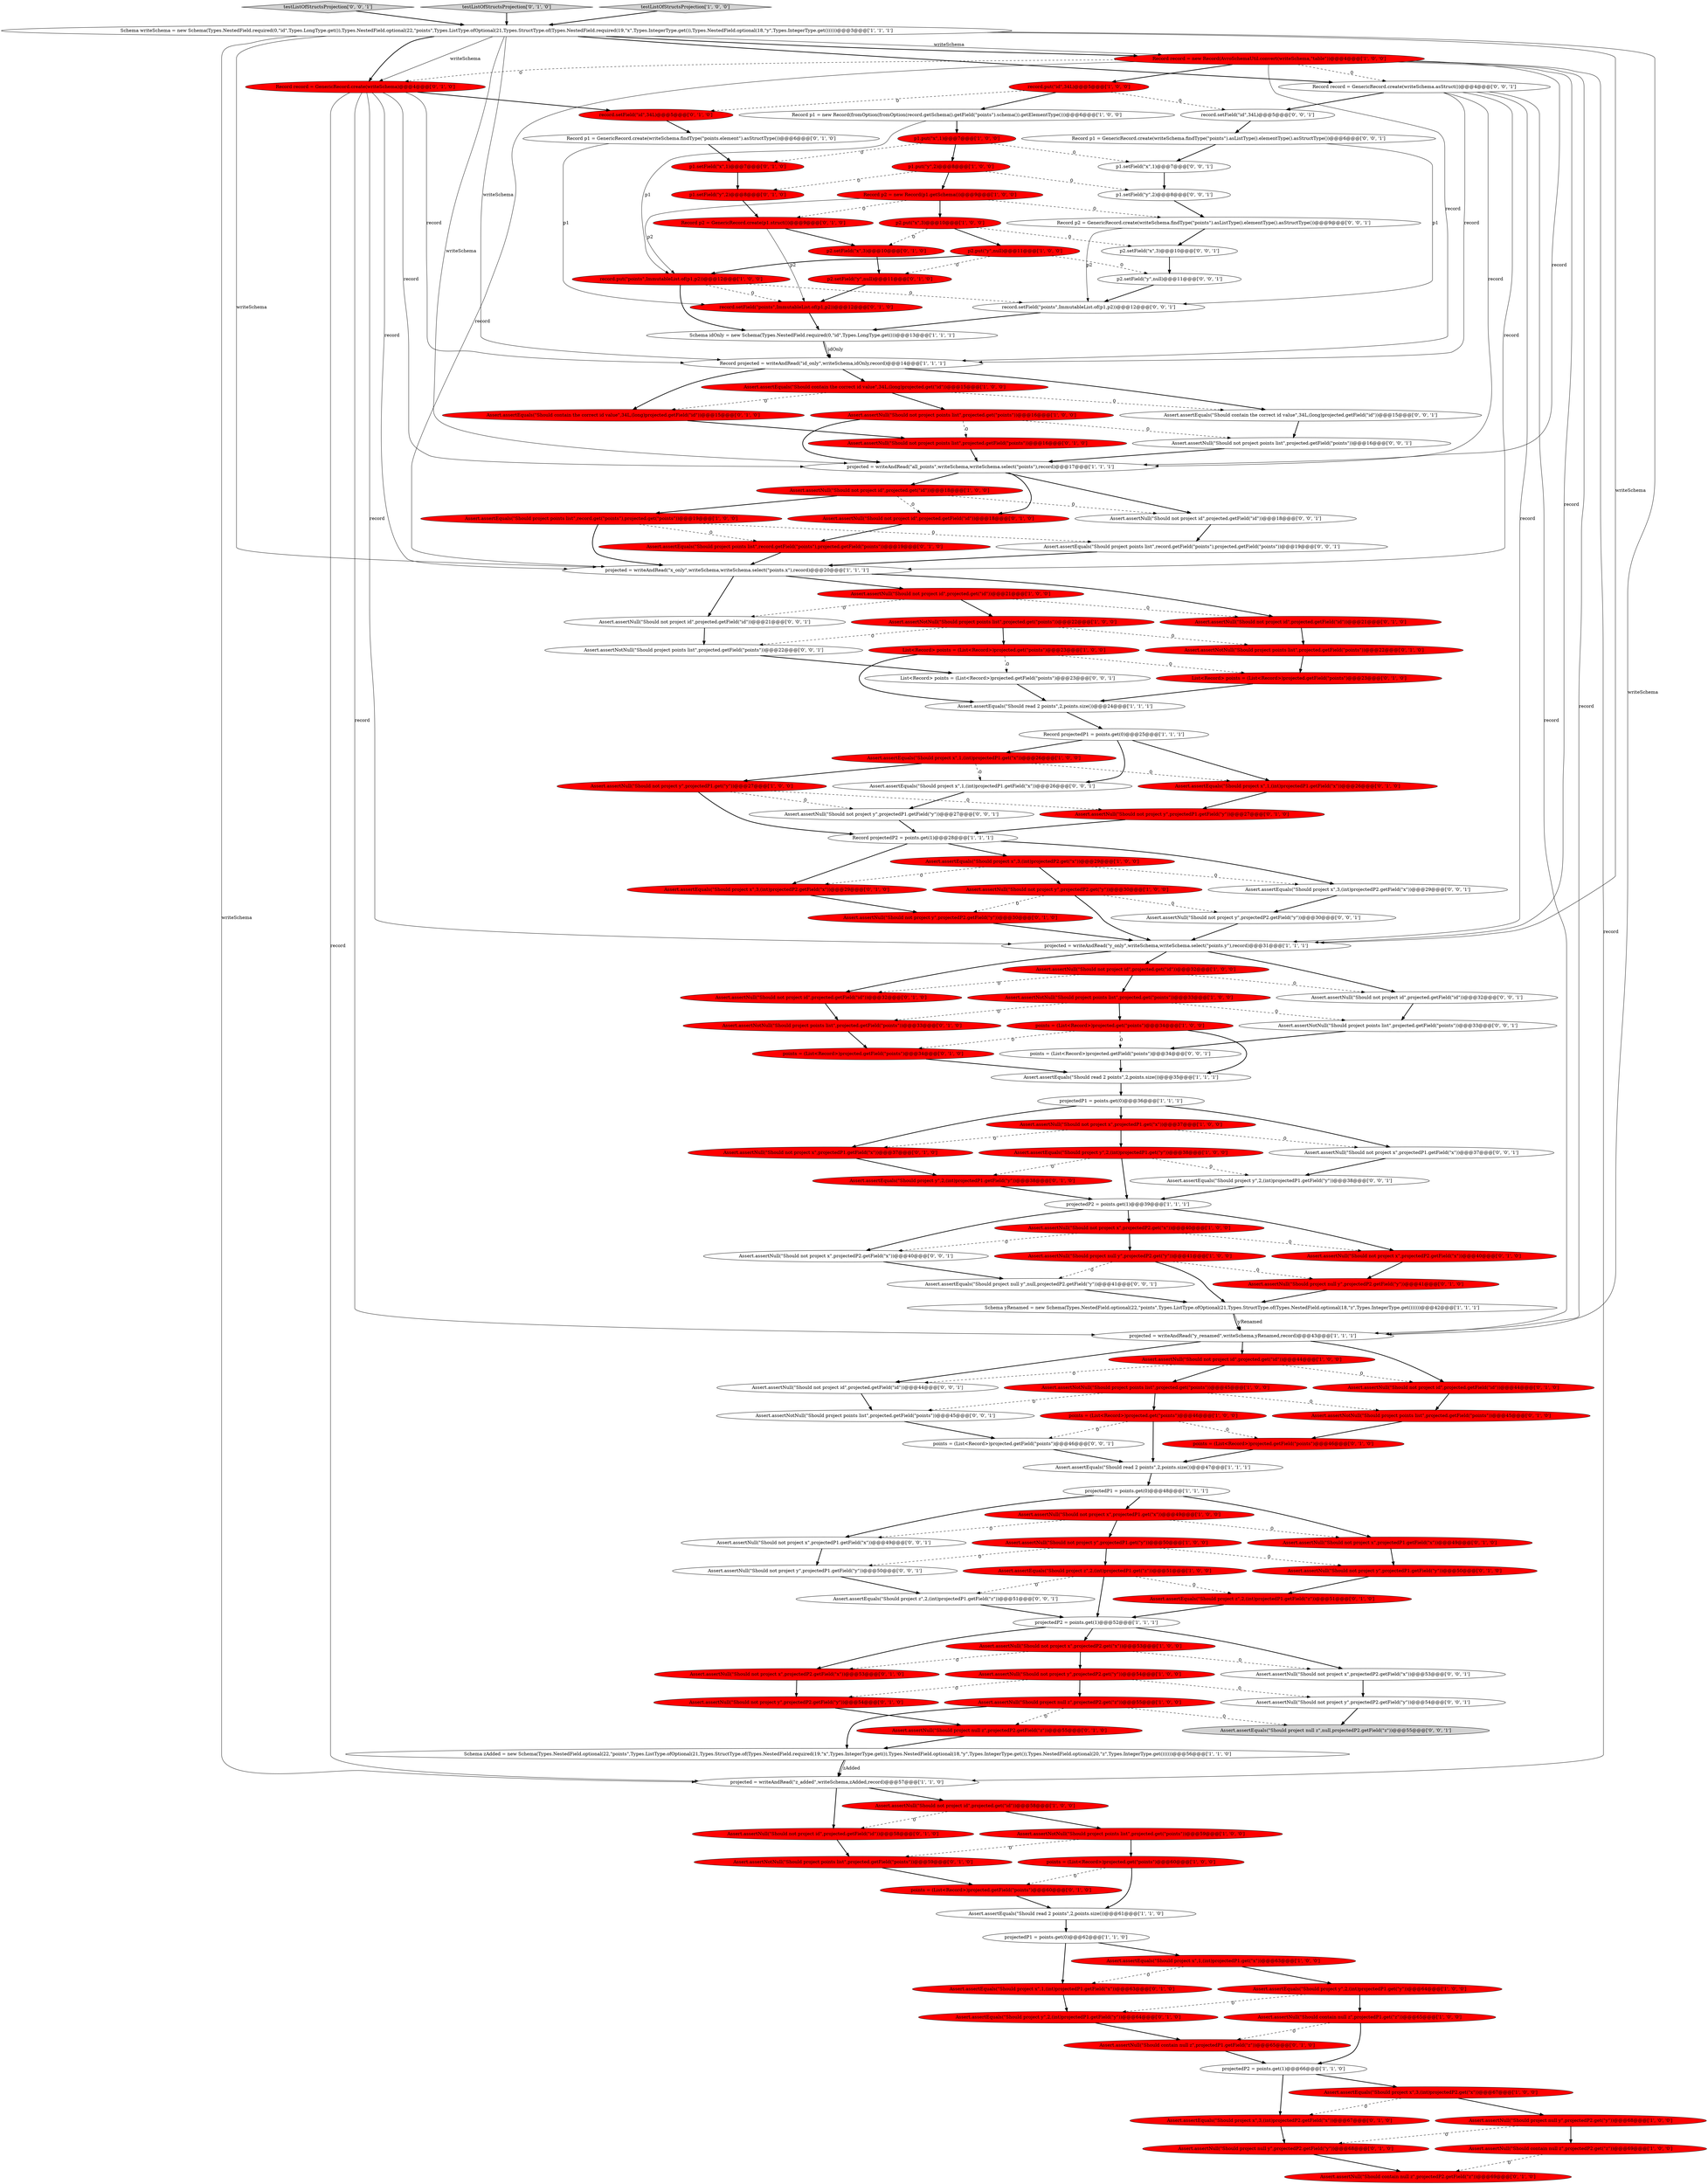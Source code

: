 digraph {
89 [style = filled, label = "Assert.assertEquals(\"Should project x\",1,(int)projectedP1.getField(\"x\"))@@@63@@@['0', '1', '0']", fillcolor = red, shape = ellipse image = "AAA1AAABBB2BBB"];
94 [style = filled, label = "Assert.assertNotNull(\"Should project points list\",projected.getField(\"points\"))@@@45@@@['0', '1', '0']", fillcolor = red, shape = ellipse image = "AAA1AAABBB2BBB"];
135 [style = filled, label = "Assert.assertNull(\"Should not project id\",projected.getField(\"id\"))@@@32@@@['0', '0', '1']", fillcolor = white, shape = ellipse image = "AAA0AAABBB3BBB"];
76 [style = filled, label = "Assert.assertNull(\"Should not project id\",projected.getField(\"id\"))@@@58@@@['0', '1', '0']", fillcolor = red, shape = ellipse image = "AAA1AAABBB2BBB"];
32 [style = filled, label = "projectedP2 = points.get(1)@@@66@@@['1', '1', '0']", fillcolor = white, shape = ellipse image = "AAA0AAABBB1BBB"];
40 [style = filled, label = "projectedP1 = points.get(0)@@@48@@@['1', '1', '1']", fillcolor = white, shape = ellipse image = "AAA0AAABBB1BBB"];
37 [style = filled, label = "Schema yRenamed = new Schema(Types.NestedField.optional(22,\"points\",Types.ListType.ofOptional(21,Types.StructType.of(Types.NestedField.optional(18,\"z\",Types.IntegerType.get())))))@@@42@@@['1', '1', '1']", fillcolor = white, shape = ellipse image = "AAA0AAABBB1BBB"];
93 [style = filled, label = "points = (List<Record>)projected.getField(\"points\")@@@34@@@['0', '1', '0']", fillcolor = red, shape = ellipse image = "AAA1AAABBB2BBB"];
39 [style = filled, label = "Assert.assertNotNull(\"Should project points list\",projected.get(\"points\"))@@@22@@@['1', '0', '0']", fillcolor = red, shape = ellipse image = "AAA1AAABBB1BBB"];
150 [style = filled, label = "Assert.assertNull(\"Should not project y\",projectedP1.getField(\"y\"))@@@27@@@['0', '0', '1']", fillcolor = white, shape = ellipse image = "AAA0AAABBB3BBB"];
121 [style = filled, label = "Assert.assertNotNull(\"Should project points list\",projected.getField(\"points\"))@@@33@@@['0', '0', '1']", fillcolor = white, shape = ellipse image = "AAA0AAABBB3BBB"];
108 [style = filled, label = "Assert.assertNotNull(\"Should project points list\",projected.getField(\"points\"))@@@33@@@['0', '1', '0']", fillcolor = red, shape = ellipse image = "AAA1AAABBB2BBB"];
130 [style = filled, label = "p2.setField(\"x\",3)@@@10@@@['0', '0', '1']", fillcolor = white, shape = ellipse image = "AAA0AAABBB3BBB"];
4 [style = filled, label = "Assert.assertNull(\"Should not project id\",projected.get(\"id\"))@@@58@@@['1', '0', '0']", fillcolor = red, shape = ellipse image = "AAA1AAABBB1BBB"];
41 [style = filled, label = "projected = writeAndRead(\"x_only\",writeSchema,writeSchema.select(\"points.x\"),record)@@@20@@@['1', '1', '1']", fillcolor = white, shape = ellipse image = "AAA0AAABBB1BBB"];
57 [style = filled, label = "projectedP2 = points.get(1)@@@52@@@['1', '1', '1']", fillcolor = white, shape = ellipse image = "AAA0AAABBB1BBB"];
31 [style = filled, label = "p1.put(\"y\",2)@@@8@@@['1', '0', '0']", fillcolor = red, shape = ellipse image = "AAA1AAABBB1BBB"];
101 [style = filled, label = "Assert.assertNull(\"Should not project points list\",projected.getField(\"points\"))@@@16@@@['0', '1', '0']", fillcolor = red, shape = ellipse image = "AAA1AAABBB2BBB"];
122 [style = filled, label = "points = (List<Record>)projected.getField(\"points\")@@@34@@@['0', '0', '1']", fillcolor = white, shape = ellipse image = "AAA0AAABBB3BBB"];
60 [style = filled, label = "projectedP1 = points.get(0)@@@62@@@['1', '1', '0']", fillcolor = white, shape = ellipse image = "AAA0AAABBB1BBB"];
99 [style = filled, label = "Assert.assertNull(\"Should project null z\",projectedP2.getField(\"z\"))@@@55@@@['0', '1', '0']", fillcolor = red, shape = ellipse image = "AAA1AAABBB2BBB"];
106 [style = filled, label = "Assert.assertNull(\"Should not project y\",projectedP2.getField(\"y\"))@@@30@@@['0', '1', '0']", fillcolor = red, shape = ellipse image = "AAA1AAABBB2BBB"];
120 [style = filled, label = "Assert.assertEquals(\"Should contain the correct id value\",34L,(long)projected.getField(\"id\"))@@@15@@@['0', '0', '1']", fillcolor = white, shape = ellipse image = "AAA0AAABBB3BBB"];
110 [style = filled, label = "Assert.assertEquals(\"Should project z\",2,(int)projectedP1.getField(\"z\"))@@@51@@@['0', '1', '0']", fillcolor = red, shape = ellipse image = "AAA1AAABBB2BBB"];
87 [style = filled, label = "Record p2 = GenericRecord.create(p1.struct())@@@9@@@['0', '1', '0']", fillcolor = red, shape = ellipse image = "AAA1AAABBB2BBB"];
14 [style = filled, label = "Assert.assertEquals(\"Should project x\",1,(int)projectedP1.get(\"x\"))@@@63@@@['1', '0', '0']", fillcolor = red, shape = ellipse image = "AAA1AAABBB1BBB"];
143 [style = filled, label = "record.setField(\"points\",ImmutableList.of(p1,p2))@@@12@@@['0', '0', '1']", fillcolor = white, shape = ellipse image = "AAA0AAABBB3BBB"];
142 [style = filled, label = "Assert.assertEquals(\"Should project y\",2,(int)projectedP1.getField(\"y\"))@@@38@@@['0', '0', '1']", fillcolor = white, shape = ellipse image = "AAA0AAABBB3BBB"];
88 [style = filled, label = "Record p1 = GenericRecord.create(writeSchema.findType(\"points.element\").asStructType())@@@6@@@['0', '1', '0']", fillcolor = white, shape = ellipse image = "AAA0AAABBB2BBB"];
56 [style = filled, label = "Assert.assertNull(\"Should not project x\",projectedP2.get(\"x\"))@@@40@@@['1', '0', '0']", fillcolor = red, shape = ellipse image = "AAA1AAABBB1BBB"];
112 [style = filled, label = "record.setField(\"points\",ImmutableList.of(p1,p2))@@@12@@@['0', '1', '0']", fillcolor = red, shape = ellipse image = "AAA1AAABBB2BBB"];
113 [style = filled, label = "Assert.assertEquals(\"Should project x\",3,(int)projectedP2.getField(\"x\"))@@@29@@@['0', '1', '0']", fillcolor = red, shape = ellipse image = "AAA1AAABBB2BBB"];
34 [style = filled, label = "Assert.assertNull(\"Should not project x\",projectedP1.get(\"x\"))@@@49@@@['1', '0', '0']", fillcolor = red, shape = ellipse image = "AAA1AAABBB1BBB"];
8 [style = filled, label = "projected = writeAndRead(\"y_renamed\",writeSchema,yRenamed,record)@@@43@@@['1', '1', '1']", fillcolor = white, shape = ellipse image = "AAA0AAABBB1BBB"];
131 [style = filled, label = "record.setField(\"id\",34L)@@@5@@@['0', '0', '1']", fillcolor = white, shape = ellipse image = "AAA0AAABBB3BBB"];
44 [style = filled, label = "Assert.assertEquals(\"Should project points list\",record.get(\"points\"),projected.get(\"points\"))@@@19@@@['1', '0', '0']", fillcolor = red, shape = ellipse image = "AAA1AAABBB1BBB"];
105 [style = filled, label = "Assert.assertEquals(\"Should contain the correct id value\",34L,(long)projected.getField(\"id\"))@@@15@@@['0', '1', '0']", fillcolor = red, shape = ellipse image = "AAA1AAABBB2BBB"];
30 [style = filled, label = "projectedP2 = points.get(1)@@@39@@@['1', '1', '1']", fillcolor = white, shape = ellipse image = "AAA0AAABBB1BBB"];
35 [style = filled, label = "Assert.assertNull(\"Should not project x\",projectedP1.get(\"x\"))@@@37@@@['1', '0', '0']", fillcolor = red, shape = ellipse image = "AAA1AAABBB1BBB"];
13 [style = filled, label = "Assert.assertNull(\"Should not project id\",projected.get(\"id\"))@@@21@@@['1', '0', '0']", fillcolor = red, shape = ellipse image = "AAA1AAABBB1BBB"];
85 [style = filled, label = "Assert.assertEquals(\"Should project x\",1,(int)projectedP1.getField(\"x\"))@@@26@@@['0', '1', '0']", fillcolor = red, shape = ellipse image = "AAA1AAABBB2BBB"];
74 [style = filled, label = "Record record = GenericRecord.create(writeSchema)@@@4@@@['0', '1', '0']", fillcolor = red, shape = ellipse image = "AAA1AAABBB2BBB"];
65 [style = filled, label = "Assert.assertEquals(\"Should project x\",3,(int)projectedP2.get(\"x\"))@@@29@@@['1', '0', '0']", fillcolor = red, shape = ellipse image = "AAA1AAABBB1BBB"];
25 [style = filled, label = "Assert.assertNull(\"Should contain null z\",projectedP1.get(\"z\"))@@@65@@@['1', '0', '0']", fillcolor = red, shape = ellipse image = "AAA1AAABBB1BBB"];
54 [style = filled, label = "Assert.assertNotNull(\"Should project points list\",projected.get(\"points\"))@@@33@@@['1', '0', '0']", fillcolor = red, shape = ellipse image = "AAA1AAABBB1BBB"];
134 [style = filled, label = "testListOfStructsProjection['0', '0', '1']", fillcolor = lightgray, shape = diamond image = "AAA0AAABBB3BBB"];
77 [style = filled, label = "Assert.assertNotNull(\"Should project points list\",projected.getField(\"points\"))@@@22@@@['0', '1', '0']", fillcolor = red, shape = ellipse image = "AAA1AAABBB2BBB"];
42 [style = filled, label = "Assert.assertNull(\"Should not project id\",projected.get(\"id\"))@@@32@@@['1', '0', '0']", fillcolor = red, shape = ellipse image = "AAA1AAABBB1BBB"];
28 [style = filled, label = "Assert.assertEquals(\"Should read 2 points\",2,points.size())@@@61@@@['1', '1', '0']", fillcolor = white, shape = ellipse image = "AAA0AAABBB1BBB"];
55 [style = filled, label = "Assert.assertNull(\"Should contain null z\",projectedP2.get(\"z\"))@@@69@@@['1', '0', '0']", fillcolor = red, shape = ellipse image = "AAA1AAABBB1BBB"];
59 [style = filled, label = "Assert.assertEquals(\"Should project x\",1,(int)projectedP1.get(\"x\"))@@@26@@@['1', '0', '0']", fillcolor = red, shape = ellipse image = "AAA1AAABBB1BBB"];
21 [style = filled, label = "Record projectedP2 = points.get(1)@@@28@@@['1', '1', '1']", fillcolor = white, shape = ellipse image = "AAA0AAABBB1BBB"];
27 [style = filled, label = "points = (List<Record>)projected.get(\"points\")@@@60@@@['1', '0', '0']", fillcolor = red, shape = ellipse image = "AAA1AAABBB1BBB"];
33 [style = filled, label = "Schema writeSchema = new Schema(Types.NestedField.required(0,\"id\",Types.LongType.get()),Types.NestedField.optional(22,\"points\",Types.ListType.ofOptional(21,Types.StructType.of(Types.NestedField.required(19,\"x\",Types.IntegerType.get()),Types.NestedField.optional(18,\"y\",Types.IntegerType.get())))))@@@3@@@['1', '1', '1']", fillcolor = white, shape = ellipse image = "AAA0AAABBB1BBB"];
100 [style = filled, label = "Assert.assertNull(\"Should not project x\",projectedP2.getField(\"x\"))@@@40@@@['0', '1', '0']", fillcolor = red, shape = ellipse image = "AAA1AAABBB2BBB"];
133 [style = filled, label = "Assert.assertNull(\"Should not project y\",projectedP2.getField(\"y\"))@@@54@@@['0', '0', '1']", fillcolor = white, shape = ellipse image = "AAA0AAABBB3BBB"];
17 [style = filled, label = "record.put(\"id\",34L)@@@5@@@['1', '0', '0']", fillcolor = red, shape = ellipse image = "AAA1AAABBB1BBB"];
146 [style = filled, label = "Assert.assertNull(\"Should not project x\",projectedP1.getField(\"x\"))@@@37@@@['0', '0', '1']", fillcolor = white, shape = ellipse image = "AAA0AAABBB3BBB"];
148 [style = filled, label = "Assert.assertNull(\"Should not project x\",projectedP1.getField(\"x\"))@@@49@@@['0', '0', '1']", fillcolor = white, shape = ellipse image = "AAA0AAABBB3BBB"];
69 [style = filled, label = "Assert.assertNull(\"Should not project x\",projectedP1.getField(\"x\"))@@@37@@@['0', '1', '0']", fillcolor = red, shape = ellipse image = "AAA1AAABBB2BBB"];
117 [style = filled, label = "points = (List<Record>)projected.getField(\"points\")@@@46@@@['0', '0', '1']", fillcolor = white, shape = ellipse image = "AAA0AAABBB3BBB"];
63 [style = filled, label = "Assert.assertNull(\"Should not project x\",projectedP2.get(\"x\"))@@@53@@@['1', '0', '0']", fillcolor = red, shape = ellipse image = "AAA1AAABBB1BBB"];
36 [style = filled, label = "points = (List<Record>)projected.get(\"points\")@@@46@@@['1', '0', '0']", fillcolor = red, shape = ellipse image = "AAA1AAABBB1BBB"];
115 [style = filled, label = "Assert.assertNull(\"Should not project id\",projected.getField(\"id\"))@@@18@@@['0', '0', '1']", fillcolor = white, shape = ellipse image = "AAA0AAABBB3BBB"];
116 [style = filled, label = "Assert.assertNull(\"Should not project id\",projected.getField(\"id\"))@@@44@@@['0', '0', '1']", fillcolor = white, shape = ellipse image = "AAA0AAABBB3BBB"];
91 [style = filled, label = "Assert.assertNull(\"Should contain null z\",projectedP2.getField(\"z\"))@@@69@@@['0', '1', '0']", fillcolor = red, shape = ellipse image = "AAA1AAABBB2BBB"];
38 [style = filled, label = "Assert.assertEquals(\"Should contain the correct id value\",34L,(long)projected.get(\"id\"))@@@15@@@['1', '0', '0']", fillcolor = red, shape = ellipse image = "AAA1AAABBB1BBB"];
12 [style = filled, label = "List<Record> points = (List<Record>)projected.get(\"points\")@@@23@@@['1', '0', '0']", fillcolor = red, shape = ellipse image = "AAA1AAABBB1BBB"];
96 [style = filled, label = "Assert.assertNull(\"Should not project y\",projectedP1.getField(\"y\"))@@@27@@@['0', '1', '0']", fillcolor = red, shape = ellipse image = "AAA1AAABBB2BBB"];
124 [style = filled, label = "Record record = GenericRecord.create(writeSchema.asStruct())@@@4@@@['0', '0', '1']", fillcolor = white, shape = ellipse image = "AAA0AAABBB3BBB"];
79 [style = filled, label = "Assert.assertNull(\"Should project null y\",projectedP2.getField(\"y\"))@@@41@@@['0', '1', '0']", fillcolor = red, shape = ellipse image = "AAA1AAABBB2BBB"];
125 [style = filled, label = "Assert.assertEquals(\"Should project null z\",null,projectedP2.getField(\"z\"))@@@55@@@['0', '0', '1']", fillcolor = lightgray, shape = ellipse image = "AAA0AAABBB3BBB"];
107 [style = filled, label = "p2.setField(\"y\",null)@@@11@@@['0', '1', '0']", fillcolor = red, shape = ellipse image = "AAA1AAABBB2BBB"];
43 [style = filled, label = "Assert.assertNull(\"Should not project id\",projected.get(\"id\"))@@@44@@@['1', '0', '0']", fillcolor = red, shape = ellipse image = "AAA1AAABBB1BBB"];
64 [style = filled, label = "Record projectedP1 = points.get(0)@@@25@@@['1', '1', '1']", fillcolor = white, shape = ellipse image = "AAA0AAABBB1BBB"];
70 [style = filled, label = "Assert.assertNull(\"Should contain null z\",projectedP1.getField(\"z\"))@@@65@@@['0', '1', '0']", fillcolor = red, shape = ellipse image = "AAA1AAABBB2BBB"];
24 [style = filled, label = "Assert.assertNull(\"Should project null y\",projectedP2.get(\"y\"))@@@68@@@['1', '0', '0']", fillcolor = red, shape = ellipse image = "AAA1AAABBB1BBB"];
109 [style = filled, label = "testListOfStructsProjection['0', '1', '0']", fillcolor = lightgray, shape = diamond image = "AAA0AAABBB2BBB"];
144 [style = filled, label = "Assert.assertNotNull(\"Should project points list\",projected.getField(\"points\"))@@@45@@@['0', '0', '1']", fillcolor = white, shape = ellipse image = "AAA0AAABBB3BBB"];
51 [style = filled, label = "Schema zAdded = new Schema(Types.NestedField.optional(22,\"points\",Types.ListType.ofOptional(21,Types.StructType.of(Types.NestedField.required(19,\"x\",Types.IntegerType.get()),Types.NestedField.optional(18,\"y\",Types.IntegerType.get()),Types.NestedField.optional(20,\"z\",Types.IntegerType.get())))))@@@56@@@['1', '1', '0']", fillcolor = white, shape = ellipse image = "AAA0AAABBB1BBB"];
52 [style = filled, label = "projected = writeAndRead(\"y_only\",writeSchema,writeSchema.select(\"points.y\"),record)@@@31@@@['1', '1', '1']", fillcolor = white, shape = ellipse image = "AAA0AAABBB1BBB"];
62 [style = filled, label = "Assert.assertNull(\"Should project null z\",projectedP2.get(\"z\"))@@@55@@@['1', '0', '0']", fillcolor = red, shape = ellipse image = "AAA1AAABBB1BBB"];
82 [style = filled, label = "Assert.assertNull(\"Should project null y\",projectedP2.getField(\"y\"))@@@68@@@['0', '1', '0']", fillcolor = red, shape = ellipse image = "AAA1AAABBB2BBB"];
9 [style = filled, label = "p2.put(\"y\",null)@@@11@@@['1', '0', '0']", fillcolor = red, shape = ellipse image = "AAA1AAABBB1BBB"];
139 [style = filled, label = "p1.setField(\"y\",2)@@@8@@@['0', '0', '1']", fillcolor = white, shape = ellipse image = "AAA0AAABBB3BBB"];
20 [style = filled, label = "projected = writeAndRead(\"all_points\",writeSchema,writeSchema.select(\"points\"),record)@@@17@@@['1', '1', '1']", fillcolor = white, shape = ellipse image = "AAA0AAABBB1BBB"];
72 [style = filled, label = "Assert.assertEquals(\"Should project points list\",record.getField(\"points\"),projected.getField(\"points\"))@@@19@@@['0', '1', '0']", fillcolor = red, shape = ellipse image = "AAA1AAABBB2BBB"];
138 [style = filled, label = "p1.setField(\"x\",1)@@@7@@@['0', '0', '1']", fillcolor = white, shape = ellipse image = "AAA0AAABBB3BBB"];
10 [style = filled, label = "Assert.assertNull(\"Should project null y\",projectedP2.get(\"y\"))@@@41@@@['1', '0', '0']", fillcolor = red, shape = ellipse image = "AAA1AAABBB1BBB"];
80 [style = filled, label = "Assert.assertEquals(\"Should project x\",3,(int)projectedP2.getField(\"x\"))@@@67@@@['0', '1', '0']", fillcolor = red, shape = ellipse image = "AAA1AAABBB2BBB"];
132 [style = filled, label = "Assert.assertEquals(\"Should project x\",3,(int)projectedP2.getField(\"x\"))@@@29@@@['0', '0', '1']", fillcolor = white, shape = ellipse image = "AAA0AAABBB3BBB"];
61 [style = filled, label = "Assert.assertNull(\"Should not project id\",projected.get(\"id\"))@@@18@@@['1', '0', '0']", fillcolor = red, shape = ellipse image = "AAA1AAABBB1BBB"];
140 [style = filled, label = "Assert.assertNull(\"Should not project x\",projectedP2.getField(\"x\"))@@@40@@@['0', '0', '1']", fillcolor = white, shape = ellipse image = "AAA0AAABBB3BBB"];
81 [style = filled, label = "Assert.assertEquals(\"Should project y\",2,(int)projectedP1.getField(\"y\"))@@@38@@@['0', '1', '0']", fillcolor = red, shape = ellipse image = "AAA1AAABBB2BBB"];
47 [style = filled, label = "Assert.assertNull(\"Should not project points list\",projected.get(\"points\"))@@@16@@@['1', '0', '0']", fillcolor = red, shape = ellipse image = "AAA1AAABBB1BBB"];
46 [style = filled, label = "Record p1 = new Record(fromOption(fromOption(record.getSchema().getField(\"points\").schema()).getElementType()))@@@6@@@['1', '0', '0']", fillcolor = white, shape = ellipse image = "AAA0AAABBB1BBB"];
136 [style = filled, label = "Assert.assertNull(\"Should not project points list\",projected.getField(\"points\"))@@@16@@@['0', '0', '1']", fillcolor = white, shape = ellipse image = "AAA0AAABBB3BBB"];
128 [style = filled, label = "Assert.assertNull(\"Should not project y\",projectedP2.getField(\"y\"))@@@30@@@['0', '0', '1']", fillcolor = white, shape = ellipse image = "AAA0AAABBB3BBB"];
118 [style = filled, label = "Record p2 = GenericRecord.create(writeSchema.findType(\"points\").asListType().elementType().asStructType())@@@9@@@['0', '0', '1']", fillcolor = white, shape = ellipse image = "AAA0AAABBB3BBB"];
7 [style = filled, label = "Assert.assertNull(\"Should not project y\",projectedP2.get(\"y\"))@@@30@@@['1', '0', '0']", fillcolor = red, shape = ellipse image = "AAA1AAABBB1BBB"];
3 [style = filled, label = "Assert.assertEquals(\"Should read 2 points\",2,points.size())@@@35@@@['1', '1', '1']", fillcolor = white, shape = ellipse image = "AAA0AAABBB1BBB"];
102 [style = filled, label = "Assert.assertNull(\"Should not project id\",projected.getField(\"id\"))@@@44@@@['0', '1', '0']", fillcolor = red, shape = ellipse image = "AAA1AAABBB2BBB"];
114 [style = filled, label = "Assert.assertEquals(\"Should project null y\",null,projectedP2.getField(\"y\"))@@@41@@@['0', '0', '1']", fillcolor = white, shape = ellipse image = "AAA0AAABBB3BBB"];
111 [style = filled, label = "p1.setField(\"y\",2)@@@8@@@['0', '1', '0']", fillcolor = red, shape = ellipse image = "AAA1AAABBB2BBB"];
123 [style = filled, label = "Assert.assertNotNull(\"Should project points list\",projected.getField(\"points\"))@@@22@@@['0', '0', '1']", fillcolor = white, shape = ellipse image = "AAA0AAABBB3BBB"];
137 [style = filled, label = "Assert.assertEquals(\"Should project x\",1,(int)projectedP1.getField(\"x\"))@@@26@@@['0', '0', '1']", fillcolor = white, shape = ellipse image = "AAA0AAABBB3BBB"];
67 [style = filled, label = "p1.put(\"x\",1)@@@7@@@['1', '0', '0']", fillcolor = red, shape = ellipse image = "AAA1AAABBB1BBB"];
15 [style = filled, label = "Assert.assertNull(\"Should not project y\",projectedP2.get(\"y\"))@@@54@@@['1', '0', '0']", fillcolor = red, shape = ellipse image = "AAA1AAABBB1BBB"];
18 [style = filled, label = "Record projected = writeAndRead(\"id_only\",writeSchema,idOnly,record)@@@14@@@['1', '1', '1']", fillcolor = white, shape = ellipse image = "AAA0AAABBB1BBB"];
50 [style = filled, label = "record.put(\"points\",ImmutableList.of(p1,p2))@@@12@@@['1', '0', '0']", fillcolor = red, shape = ellipse image = "AAA1AAABBB1BBB"];
71 [style = filled, label = "Assert.assertNull(\"Should not project y\",projectedP1.getField(\"y\"))@@@50@@@['0', '1', '0']", fillcolor = red, shape = ellipse image = "AAA1AAABBB2BBB"];
149 [style = filled, label = "Assert.assertNull(\"Should not project x\",projectedP2.getField(\"x\"))@@@53@@@['0', '0', '1']", fillcolor = white, shape = ellipse image = "AAA0AAABBB3BBB"];
95 [style = filled, label = "p1.setField(\"x\",1)@@@7@@@['0', '1', '0']", fillcolor = red, shape = ellipse image = "AAA1AAABBB2BBB"];
141 [style = filled, label = "List<Record> points = (List<Record>)projected.getField(\"points\")@@@23@@@['0', '0', '1']", fillcolor = white, shape = ellipse image = "AAA0AAABBB3BBB"];
119 [style = filled, label = "Assert.assertNull(\"Should not project y\",projectedP1.getField(\"y\"))@@@50@@@['0', '0', '1']", fillcolor = white, shape = ellipse image = "AAA0AAABBB3BBB"];
11 [style = filled, label = "Assert.assertEquals(\"Should project x\",3,(int)projectedP2.get(\"x\"))@@@67@@@['1', '0', '0']", fillcolor = red, shape = ellipse image = "AAA1AAABBB1BBB"];
129 [style = filled, label = "Assert.assertEquals(\"Should project z\",2,(int)projectedP1.getField(\"z\"))@@@51@@@['0', '0', '1']", fillcolor = white, shape = ellipse image = "AAA0AAABBB3BBB"];
83 [style = filled, label = "Assert.assertNull(\"Should not project id\",projected.getField(\"id\"))@@@21@@@['0', '1', '0']", fillcolor = red, shape = ellipse image = "AAA1AAABBB2BBB"];
29 [style = filled, label = "Assert.assertEquals(\"Should read 2 points\",2,points.size())@@@47@@@['1', '1', '1']", fillcolor = white, shape = ellipse image = "AAA0AAABBB1BBB"];
5 [style = filled, label = "Schema idOnly = new Schema(Types.NestedField.required(0,\"id\",Types.LongType.get()))@@@13@@@['1', '1', '1']", fillcolor = white, shape = ellipse image = "AAA0AAABBB1BBB"];
48 [style = filled, label = "Assert.assertEquals(\"Should project y\",2,(int)projectedP1.get(\"y\"))@@@38@@@['1', '0', '0']", fillcolor = red, shape = ellipse image = "AAA1AAABBB1BBB"];
49 [style = filled, label = "p2.put(\"x\",3)@@@10@@@['1', '0', '0']", fillcolor = red, shape = ellipse image = "AAA1AAABBB1BBB"];
19 [style = filled, label = "Assert.assertEquals(\"Should project z\",2,(int)projectedP1.get(\"z\"))@@@51@@@['1', '0', '0']", fillcolor = red, shape = ellipse image = "AAA1AAABBB1BBB"];
16 [style = filled, label = "Assert.assertNotNull(\"Should project points list\",projected.get(\"points\"))@@@59@@@['1', '0', '0']", fillcolor = red, shape = ellipse image = "AAA1AAABBB1BBB"];
6 [style = filled, label = "Assert.assertEquals(\"Should read 2 points\",2,points.size())@@@24@@@['1', '1', '1']", fillcolor = white, shape = ellipse image = "AAA0AAABBB1BBB"];
0 [style = filled, label = "Assert.assertEquals(\"Should project y\",2,(int)projectedP1.get(\"y\"))@@@64@@@['1', '0', '0']", fillcolor = red, shape = ellipse image = "AAA1AAABBB1BBB"];
58 [style = filled, label = "projected = writeAndRead(\"z_added\",writeSchema,zAdded,record)@@@57@@@['1', '1', '0']", fillcolor = white, shape = ellipse image = "AAA0AAABBB1BBB"];
23 [style = filled, label = "Record record = new Record(AvroSchemaUtil.convert(writeSchema,\"table\"))@@@4@@@['1', '0', '0']", fillcolor = red, shape = ellipse image = "AAA1AAABBB1BBB"];
78 [style = filled, label = "Assert.assertNull(\"Should not project id\",projected.getField(\"id\"))@@@18@@@['0', '1', '0']", fillcolor = red, shape = ellipse image = "AAA1AAABBB2BBB"];
73 [style = filled, label = "points = (List<Record>)projected.getField(\"points\")@@@60@@@['0', '1', '0']", fillcolor = red, shape = ellipse image = "AAA1AAABBB2BBB"];
104 [style = filled, label = "Assert.assertNull(\"Should not project y\",projectedP2.getField(\"y\"))@@@54@@@['0', '1', '0']", fillcolor = red, shape = ellipse image = "AAA1AAABBB2BBB"];
53 [style = filled, label = "Record p2 = new Record(p1.getSchema())@@@9@@@['1', '0', '0']", fillcolor = red, shape = ellipse image = "AAA1AAABBB1BBB"];
68 [style = filled, label = "Assert.assertNull(\"Should not project id\",projected.getField(\"id\"))@@@32@@@['0', '1', '0']", fillcolor = red, shape = ellipse image = "AAA1AAABBB2BBB"];
145 [style = filled, label = "Record p1 = GenericRecord.create(writeSchema.findType(\"points\").asListType().elementType().asStructType())@@@6@@@['0', '0', '1']", fillcolor = white, shape = ellipse image = "AAA0AAABBB3BBB"];
1 [style = filled, label = "points = (List<Record>)projected.get(\"points\")@@@34@@@['1', '0', '0']", fillcolor = red, shape = ellipse image = "AAA1AAABBB1BBB"];
45 [style = filled, label = "testListOfStructsProjection['1', '0', '0']", fillcolor = lightgray, shape = diamond image = "AAA0AAABBB1BBB"];
2 [style = filled, label = "Assert.assertNull(\"Should not project y\",projectedP1.get(\"y\"))@@@27@@@['1', '0', '0']", fillcolor = red, shape = ellipse image = "AAA1AAABBB1BBB"];
98 [style = filled, label = "Assert.assertNotNull(\"Should project points list\",projected.getField(\"points\"))@@@59@@@['0', '1', '0']", fillcolor = red, shape = ellipse image = "AAA1AAABBB2BBB"];
97 [style = filled, label = "Assert.assertNull(\"Should not project x\",projectedP1.getField(\"x\"))@@@49@@@['0', '1', '0']", fillcolor = red, shape = ellipse image = "AAA1AAABBB2BBB"];
66 [style = filled, label = "Assert.assertNotNull(\"Should project points list\",projected.get(\"points\"))@@@45@@@['1', '0', '0']", fillcolor = red, shape = ellipse image = "AAA1AAABBB1BBB"];
26 [style = filled, label = "Assert.assertNull(\"Should not project y\",projectedP1.get(\"y\"))@@@50@@@['1', '0', '0']", fillcolor = red, shape = ellipse image = "AAA1AAABBB1BBB"];
84 [style = filled, label = "Assert.assertEquals(\"Should project y\",2,(int)projectedP1.getField(\"y\"))@@@64@@@['0', '1', '0']", fillcolor = red, shape = ellipse image = "AAA1AAABBB2BBB"];
103 [style = filled, label = "record.setField(\"id\",34L)@@@5@@@['0', '1', '0']", fillcolor = red, shape = ellipse image = "AAA1AAABBB2BBB"];
147 [style = filled, label = "Assert.assertNull(\"Should not project id\",projected.getField(\"id\"))@@@21@@@['0', '0', '1']", fillcolor = white, shape = ellipse image = "AAA0AAABBB3BBB"];
126 [style = filled, label = "p2.setField(\"y\",null)@@@11@@@['0', '0', '1']", fillcolor = white, shape = ellipse image = "AAA0AAABBB3BBB"];
127 [style = filled, label = "Assert.assertEquals(\"Should project points list\",record.getField(\"points\"),projected.getField(\"points\"))@@@19@@@['0', '0', '1']", fillcolor = white, shape = ellipse image = "AAA0AAABBB3BBB"];
22 [style = filled, label = "projectedP1 = points.get(0)@@@36@@@['1', '1', '1']", fillcolor = white, shape = ellipse image = "AAA0AAABBB1BBB"];
92 [style = filled, label = "points = (List<Record>)projected.getField(\"points\")@@@46@@@['0', '1', '0']", fillcolor = red, shape = ellipse image = "AAA1AAABBB2BBB"];
86 [style = filled, label = "Assert.assertNull(\"Should not project x\",projectedP2.getField(\"x\"))@@@53@@@['0', '1', '0']", fillcolor = red, shape = ellipse image = "AAA1AAABBB2BBB"];
75 [style = filled, label = "List<Record> points = (List<Record>)projected.getField(\"points\")@@@23@@@['0', '1', '0']", fillcolor = red, shape = ellipse image = "AAA1AAABBB2BBB"];
90 [style = filled, label = "p2.setField(\"x\",3)@@@10@@@['0', '1', '0']", fillcolor = red, shape = ellipse image = "AAA1AAABBB2BBB"];
86->104 [style = bold, label=""];
9->50 [style = bold, label=""];
38->120 [style = dashed, label="0"];
35->48 [style = bold, label=""];
119->129 [style = bold, label=""];
63->15 [style = bold, label=""];
53->50 [style = solid, label="p2"];
34->148 [style = dashed, label="0"];
72->41 [style = bold, label=""];
67->31 [style = bold, label=""];
75->6 [style = bold, label=""];
33->74 [style = bold, label=""];
39->123 [style = dashed, label="0"];
36->29 [style = bold, label=""];
98->73 [style = bold, label=""];
20->115 [style = bold, label=""];
18->120 [style = bold, label=""];
27->28 [style = bold, label=""];
2->150 [style = dashed, label="0"];
88->112 [style = solid, label="p1"];
45->33 [style = bold, label=""];
51->58 [style = solid, label="zAdded"];
7->128 [style = dashed, label="0"];
74->18 [style = solid, label="record"];
87->112 [style = solid, label="p2"];
104->99 [style = bold, label=""];
27->73 [style = dashed, label="0"];
135->121 [style = bold, label=""];
23->124 [style = dashed, label="0"];
33->23 [style = solid, label="writeSchema"];
7->52 [style = bold, label=""];
74->103 [style = bold, label=""];
9->107 [style = dashed, label="0"];
93->3 [style = bold, label=""];
8->102 [style = bold, label=""];
52->68 [style = bold, label=""];
16->98 [style = dashed, label="0"];
17->103 [style = dashed, label="0"];
80->82 [style = bold, label=""];
128->52 [style = bold, label=""];
57->149 [style = bold, label=""];
65->7 [style = bold, label=""];
57->86 [style = bold, label=""];
57->63 [style = bold, label=""];
23->41 [style = solid, label="record"];
50->5 [style = bold, label=""];
6->64 [style = bold, label=""];
34->26 [style = bold, label=""];
0->25 [style = bold, label=""];
96->21 [style = bold, label=""];
109->33 [style = bold, label=""];
39->77 [style = dashed, label="0"];
31->139 [style = dashed, label="0"];
124->8 [style = solid, label="record"];
49->130 [style = dashed, label="0"];
41->83 [style = bold, label=""];
47->136 [style = dashed, label="0"];
88->95 [style = bold, label=""];
70->32 [style = bold, label=""];
84->70 [style = bold, label=""];
126->143 [style = bold, label=""];
66->36 [style = bold, label=""];
15->104 [style = dashed, label="0"];
12->141 [style = dashed, label="0"];
15->133 [style = dashed, label="0"];
23->17 [style = bold, label=""];
46->50 [style = solid, label="p1"];
37->8 [style = solid, label="yRenamed"];
97->71 [style = bold, label=""];
56->140 [style = dashed, label="0"];
32->11 [style = bold, label=""];
114->37 [style = bold, label=""];
23->8 [style = solid, label="record"];
74->52 [style = solid, label="record"];
41->13 [style = bold, label=""];
18->105 [style = bold, label=""];
148->119 [style = bold, label=""];
4->16 [style = bold, label=""];
124->20 [style = solid, label="record"];
52->135 [style = bold, label=""];
20->61 [style = bold, label=""];
82->91 [style = bold, label=""];
116->144 [style = bold, label=""];
18->38 [style = bold, label=""];
129->57 [style = bold, label=""];
61->78 [style = dashed, label="0"];
42->68 [style = dashed, label="0"];
4->76 [style = dashed, label="0"];
122->3 [style = bold, label=""];
21->113 [style = bold, label=""];
146->142 [style = bold, label=""];
0->84 [style = dashed, label="0"];
100->79 [style = bold, label=""];
117->29 [style = bold, label=""];
25->70 [style = dashed, label="0"];
24->82 [style = dashed, label="0"];
74->20 [style = solid, label="record"];
23->20 [style = solid, label="record"];
62->125 [style = dashed, label="0"];
24->55 [style = bold, label=""];
115->127 [style = bold, label=""];
26->119 [style = dashed, label="0"];
102->94 [style = bold, label=""];
77->75 [style = bold, label=""];
94->92 [style = bold, label=""];
61->115 [style = dashed, label="0"];
107->112 [style = bold, label=""];
23->52 [style = solid, label="record"];
40->34 [style = bold, label=""];
145->138 [style = bold, label=""];
33->41 [style = solid, label="writeSchema"];
51->58 [style = bold, label=""];
64->85 [style = bold, label=""];
9->126 [style = dashed, label="0"];
76->98 [style = bold, label=""];
64->137 [style = bold, label=""];
33->23 [style = bold, label=""];
56->10 [style = bold, label=""];
32->80 [style = bold, label=""];
41->147 [style = bold, label=""];
133->125 [style = bold, label=""];
52->42 [style = bold, label=""];
19->57 [style = bold, label=""];
8->116 [style = bold, label=""];
21->65 [style = bold, label=""];
43->66 [style = bold, label=""];
23->18 [style = solid, label="record"];
106->52 [style = bold, label=""];
2->21 [style = bold, label=""];
58->76 [style = bold, label=""];
83->77 [style = bold, label=""];
67->95 [style = dashed, label="0"];
65->113 [style = dashed, label="0"];
31->53 [style = bold, label=""];
95->111 [style = bold, label=""];
63->86 [style = dashed, label="0"];
55->91 [style = dashed, label="0"];
44->41 [style = bold, label=""];
39->12 [style = bold, label=""];
108->93 [style = bold, label=""];
35->69 [style = dashed, label="0"];
38->47 [style = bold, label=""];
10->79 [style = dashed, label="0"];
111->87 [style = bold, label=""];
23->74 [style = dashed, label="0"];
29->40 [style = bold, label=""];
101->20 [style = bold, label=""];
7->106 [style = dashed, label="0"];
50->143 [style = dashed, label="0"];
79->37 [style = bold, label=""];
112->5 [style = bold, label=""];
49->90 [style = dashed, label="0"];
145->143 [style = solid, label="p1"];
138->139 [style = bold, label=""];
143->5 [style = bold, label=""];
137->150 [style = bold, label=""];
38->105 [style = dashed, label="0"];
1->122 [style = dashed, label="0"];
113->106 [style = bold, label=""];
40->97 [style = bold, label=""];
85->96 [style = bold, label=""];
99->51 [style = bold, label=""];
66->144 [style = dashed, label="0"];
105->101 [style = bold, label=""];
17->46 [style = bold, label=""];
59->137 [style = dashed, label="0"];
33->8 [style = solid, label="writeSchema"];
124->52 [style = solid, label="record"];
62->51 [style = bold, label=""];
16->27 [style = bold, label=""];
60->89 [style = bold, label=""];
131->145 [style = bold, label=""];
69->81 [style = bold, label=""];
92->29 [style = bold, label=""];
33->20 [style = solid, label="writeSchema"];
1->3 [style = bold, label=""];
142->30 [style = bold, label=""];
87->90 [style = bold, label=""];
33->18 [style = solid, label="writeSchema"];
13->39 [style = bold, label=""];
63->149 [style = dashed, label="0"];
5->18 [style = bold, label=""];
61->44 [style = bold, label=""];
44->127 [style = dashed, label="0"];
64->59 [style = bold, label=""];
31->111 [style = dashed, label="0"];
26->19 [style = bold, label=""];
11->24 [style = bold, label=""];
136->20 [style = bold, label=""];
26->71 [style = dashed, label="0"];
19->129 [style = dashed, label="0"];
124->18 [style = solid, label="record"];
132->128 [style = bold, label=""];
2->96 [style = dashed, label="0"];
67->138 [style = dashed, label="0"];
78->72 [style = bold, label=""];
74->58 [style = solid, label="record"];
60->14 [style = bold, label=""];
13->83 [style = dashed, label="0"];
46->67 [style = bold, label=""];
140->114 [style = bold, label=""];
28->60 [style = bold, label=""];
35->146 [style = dashed, label="0"];
44->72 [style = dashed, label="0"];
147->123 [style = bold, label=""];
54->108 [style = dashed, label="0"];
50->112 [style = dashed, label="0"];
20->78 [style = bold, label=""];
33->52 [style = solid, label="writeSchema"];
34->97 [style = dashed, label="0"];
47->101 [style = dashed, label="0"];
90->107 [style = bold, label=""];
58->4 [style = bold, label=""];
43->116 [style = dashed, label="0"];
37->8 [style = bold, label=""];
124->131 [style = bold, label=""];
48->30 [style = bold, label=""];
22->35 [style = bold, label=""];
127->41 [style = bold, label=""];
33->58 [style = solid, label="writeSchema"];
66->94 [style = dashed, label="0"];
23->58 [style = solid, label="record"];
40->148 [style = bold, label=""];
10->37 [style = bold, label=""];
89->84 [style = bold, label=""];
30->140 [style = bold, label=""];
48->142 [style = dashed, label="0"];
120->136 [style = bold, label=""];
53->87 [style = dashed, label="0"];
12->75 [style = dashed, label="0"];
103->88 [style = bold, label=""];
19->110 [style = dashed, label="0"];
10->114 [style = dashed, label="0"];
13->147 [style = dashed, label="0"];
74->41 [style = solid, label="record"];
21->132 [style = bold, label=""];
36->92 [style = dashed, label="0"];
144->117 [style = bold, label=""];
150->21 [style = bold, label=""];
56->100 [style = dashed, label="0"];
71->110 [style = bold, label=""];
25->32 [style = bold, label=""];
54->121 [style = dashed, label="0"];
65->132 [style = dashed, label="0"];
118->143 [style = solid, label="p2"];
15->62 [style = bold, label=""];
8->43 [style = bold, label=""];
22->146 [style = bold, label=""];
73->28 [style = bold, label=""];
12->6 [style = bold, label=""];
3->22 [style = bold, label=""];
1->93 [style = dashed, label="0"];
17->131 [style = dashed, label="0"];
36->117 [style = dashed, label="0"];
130->126 [style = bold, label=""];
149->133 [style = bold, label=""];
48->81 [style = dashed, label="0"];
53->49 [style = bold, label=""];
59->85 [style = dashed, label="0"];
139->118 [style = bold, label=""];
110->57 [style = bold, label=""];
42->135 [style = dashed, label="0"];
123->141 [style = bold, label=""];
33->74 [style = solid, label="writeSchema"];
14->0 [style = bold, label=""];
22->69 [style = bold, label=""];
30->100 [style = bold, label=""];
53->118 [style = dashed, label="0"];
43->102 [style = dashed, label="0"];
5->18 [style = solid, label="idOnly"];
47->20 [style = bold, label=""];
11->80 [style = dashed, label="0"];
68->108 [style = bold, label=""];
30->56 [style = bold, label=""];
59->2 [style = bold, label=""];
141->6 [style = bold, label=""];
121->122 [style = bold, label=""];
62->99 [style = dashed, label="0"];
42->54 [style = bold, label=""];
124->41 [style = solid, label="record"];
49->9 [style = bold, label=""];
81->30 [style = bold, label=""];
134->33 [style = bold, label=""];
33->124 [style = bold, label=""];
118->130 [style = bold, label=""];
14->89 [style = dashed, label="0"];
74->8 [style = solid, label="record"];
54->1 [style = bold, label=""];
}
